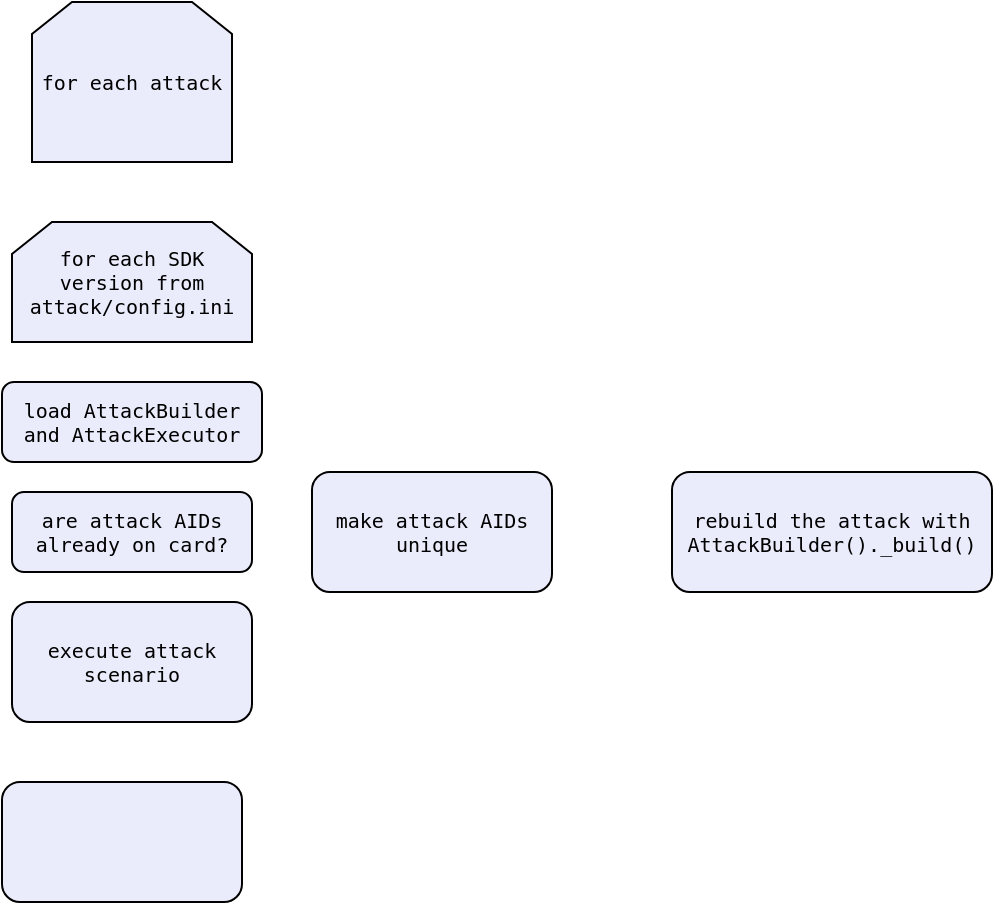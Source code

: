 <mxfile version="12.1.3" type="device" pages="1"><diagram id="2ugERVvxRkuV_-AOHws-" name="Page-1"><mxGraphModel dx="1172" dy="1616" grid="1" gridSize="10" guides="1" tooltips="1" connect="1" arrows="1" fold="1" page="1" pageScale="1" pageWidth="850" pageHeight="1100" math="0" shadow="0"><root><mxCell id="0"/><mxCell id="1" parent="0"/><mxCell id="X38yDyP2cA_fNFuw2r1R-4" value="&lt;div&gt;load AttackBuilder&lt;/div&gt;&lt;div&gt;and AttackExecutor&lt;br&gt;&lt;/div&gt;" style="rounded=1;whiteSpace=wrap;html=1;shadow=0;strokeWidth=1;fillColor=#EAECFC;fontFamily=monospace;fontSize=10;align=center;" vertex="1" parent="1"><mxGeometry x="255" y="180" width="130" height="40" as="geometry"/></mxCell><mxCell id="X38yDyP2cA_fNFuw2r1R-6" value="are attack AIDs already on card?" style="rounded=1;whiteSpace=wrap;html=1;shadow=0;strokeWidth=1;fillColor=#EAECFC;fontFamily=monospace;fontSize=10;align=center;" vertex="1" parent="1"><mxGeometry x="260" y="235" width="120" height="40" as="geometry"/></mxCell><mxCell id="X38yDyP2cA_fNFuw2r1R-7" value="make attack AIDs unique" style="rounded=1;whiteSpace=wrap;html=1;shadow=0;strokeWidth=1;fillColor=#EAECFC;fontFamily=monospace;fontSize=10;align=center;" vertex="1" parent="1"><mxGeometry x="410" y="225" width="120" height="60" as="geometry"/></mxCell><mxCell id="X38yDyP2cA_fNFuw2r1R-9" value="" style="rounded=1;whiteSpace=wrap;html=1;shadow=0;strokeWidth=1;fillColor=#EAECFC;fontFamily=monospace;fontSize=10;align=center;" vertex="1" parent="1"><mxGeometry x="255" y="380" width="120" height="60" as="geometry"/></mxCell><mxCell id="X38yDyP2cA_fNFuw2r1R-10" value="&lt;div&gt;rebuild the attack with AttackBuilder()._build()&lt;br&gt;&lt;/div&gt;" style="rounded=1;whiteSpace=wrap;html=1;shadow=0;strokeWidth=1;fillColor=#EAECFC;fontFamily=monospace;fontSize=10;align=center;" vertex="1" parent="1"><mxGeometry x="590" y="225" width="160" height="60" as="geometry"/></mxCell><mxCell id="X38yDyP2cA_fNFuw2r1R-11" value="for each attack" style="shape=loopLimit;whiteSpace=wrap;html=1;shadow=0;strokeWidth=1;fillColor=#EAECFC;fontFamily=monospace;fontSize=10;align=center;" vertex="1" parent="1"><mxGeometry x="270" y="-10" width="100" height="80" as="geometry"/></mxCell><mxCell id="X38yDyP2cA_fNFuw2r1R-12" value="&lt;div&gt;for each SDK version from&lt;/div&gt;&lt;div&gt;attack/config.ini&lt;br&gt;&lt;/div&gt;" style="shape=loopLimit;whiteSpace=wrap;html=1;shadow=0;strokeWidth=1;fillColor=#EAECFC;fontFamily=monospace;fontSize=10;align=center;" vertex="1" parent="1"><mxGeometry x="260" y="100" width="120" height="60" as="geometry"/></mxCell><mxCell id="X38yDyP2cA_fNFuw2r1R-18" value="execute attack scenario" style="rounded=1;whiteSpace=wrap;html=1;shadow=0;strokeWidth=1;fillColor=#EAECFC;fontFamily=monospace;fontSize=10;align=center;" vertex="1" parent="1"><mxGeometry x="260" y="290" width="120" height="60" as="geometry"/></mxCell></root></mxGraphModel></diagram></mxfile>
